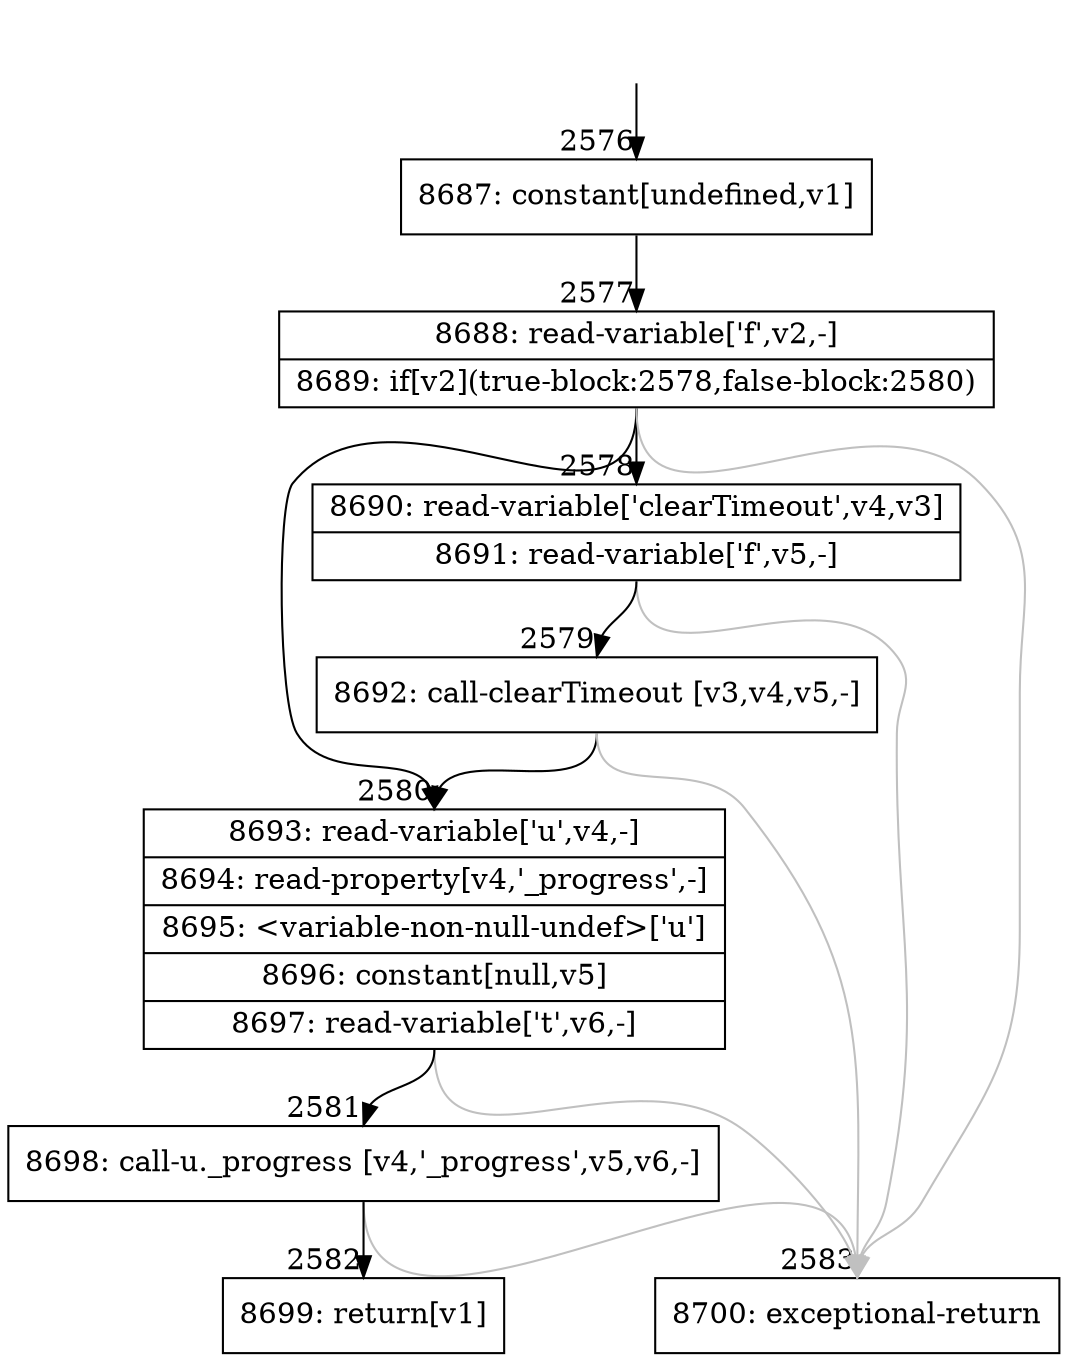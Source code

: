 digraph {
rankdir="TD"
BB_entry132[shape=none,label=""];
BB_entry132 -> BB2576 [tailport=s, headport=n, headlabel="    2576"]
BB2576 [shape=record label="{8687: constant[undefined,v1]}" ] 
BB2576 -> BB2577 [tailport=s, headport=n, headlabel="      2577"]
BB2577 [shape=record label="{8688: read-variable['f',v2,-]|8689: if[v2](true-block:2578,false-block:2580)}" ] 
BB2577 -> BB2580 [tailport=s, headport=n, headlabel="      2580"]
BB2577 -> BB2578 [tailport=s, headport=n, headlabel="      2578"]
BB2577 -> BB2583 [tailport=s, headport=n, color=gray, headlabel="      2583"]
BB2578 [shape=record label="{8690: read-variable['clearTimeout',v4,v3]|8691: read-variable['f',v5,-]}" ] 
BB2578 -> BB2579 [tailport=s, headport=n, headlabel="      2579"]
BB2578 -> BB2583 [tailport=s, headport=n, color=gray]
BB2579 [shape=record label="{8692: call-clearTimeout [v3,v4,v5,-]}" ] 
BB2579 -> BB2580 [tailport=s, headport=n]
BB2579 -> BB2583 [tailport=s, headport=n, color=gray]
BB2580 [shape=record label="{8693: read-variable['u',v4,-]|8694: read-property[v4,'_progress',-]|8695: \<variable-non-null-undef\>['u']|8696: constant[null,v5]|8697: read-variable['t',v6,-]}" ] 
BB2580 -> BB2581 [tailport=s, headport=n, headlabel="      2581"]
BB2580 -> BB2583 [tailport=s, headport=n, color=gray]
BB2581 [shape=record label="{8698: call-u._progress [v4,'_progress',v5,v6,-]}" ] 
BB2581 -> BB2582 [tailport=s, headport=n, headlabel="      2582"]
BB2581 -> BB2583 [tailport=s, headport=n, color=gray]
BB2582 [shape=record label="{8699: return[v1]}" ] 
BB2583 [shape=record label="{8700: exceptional-return}" ] 
}
